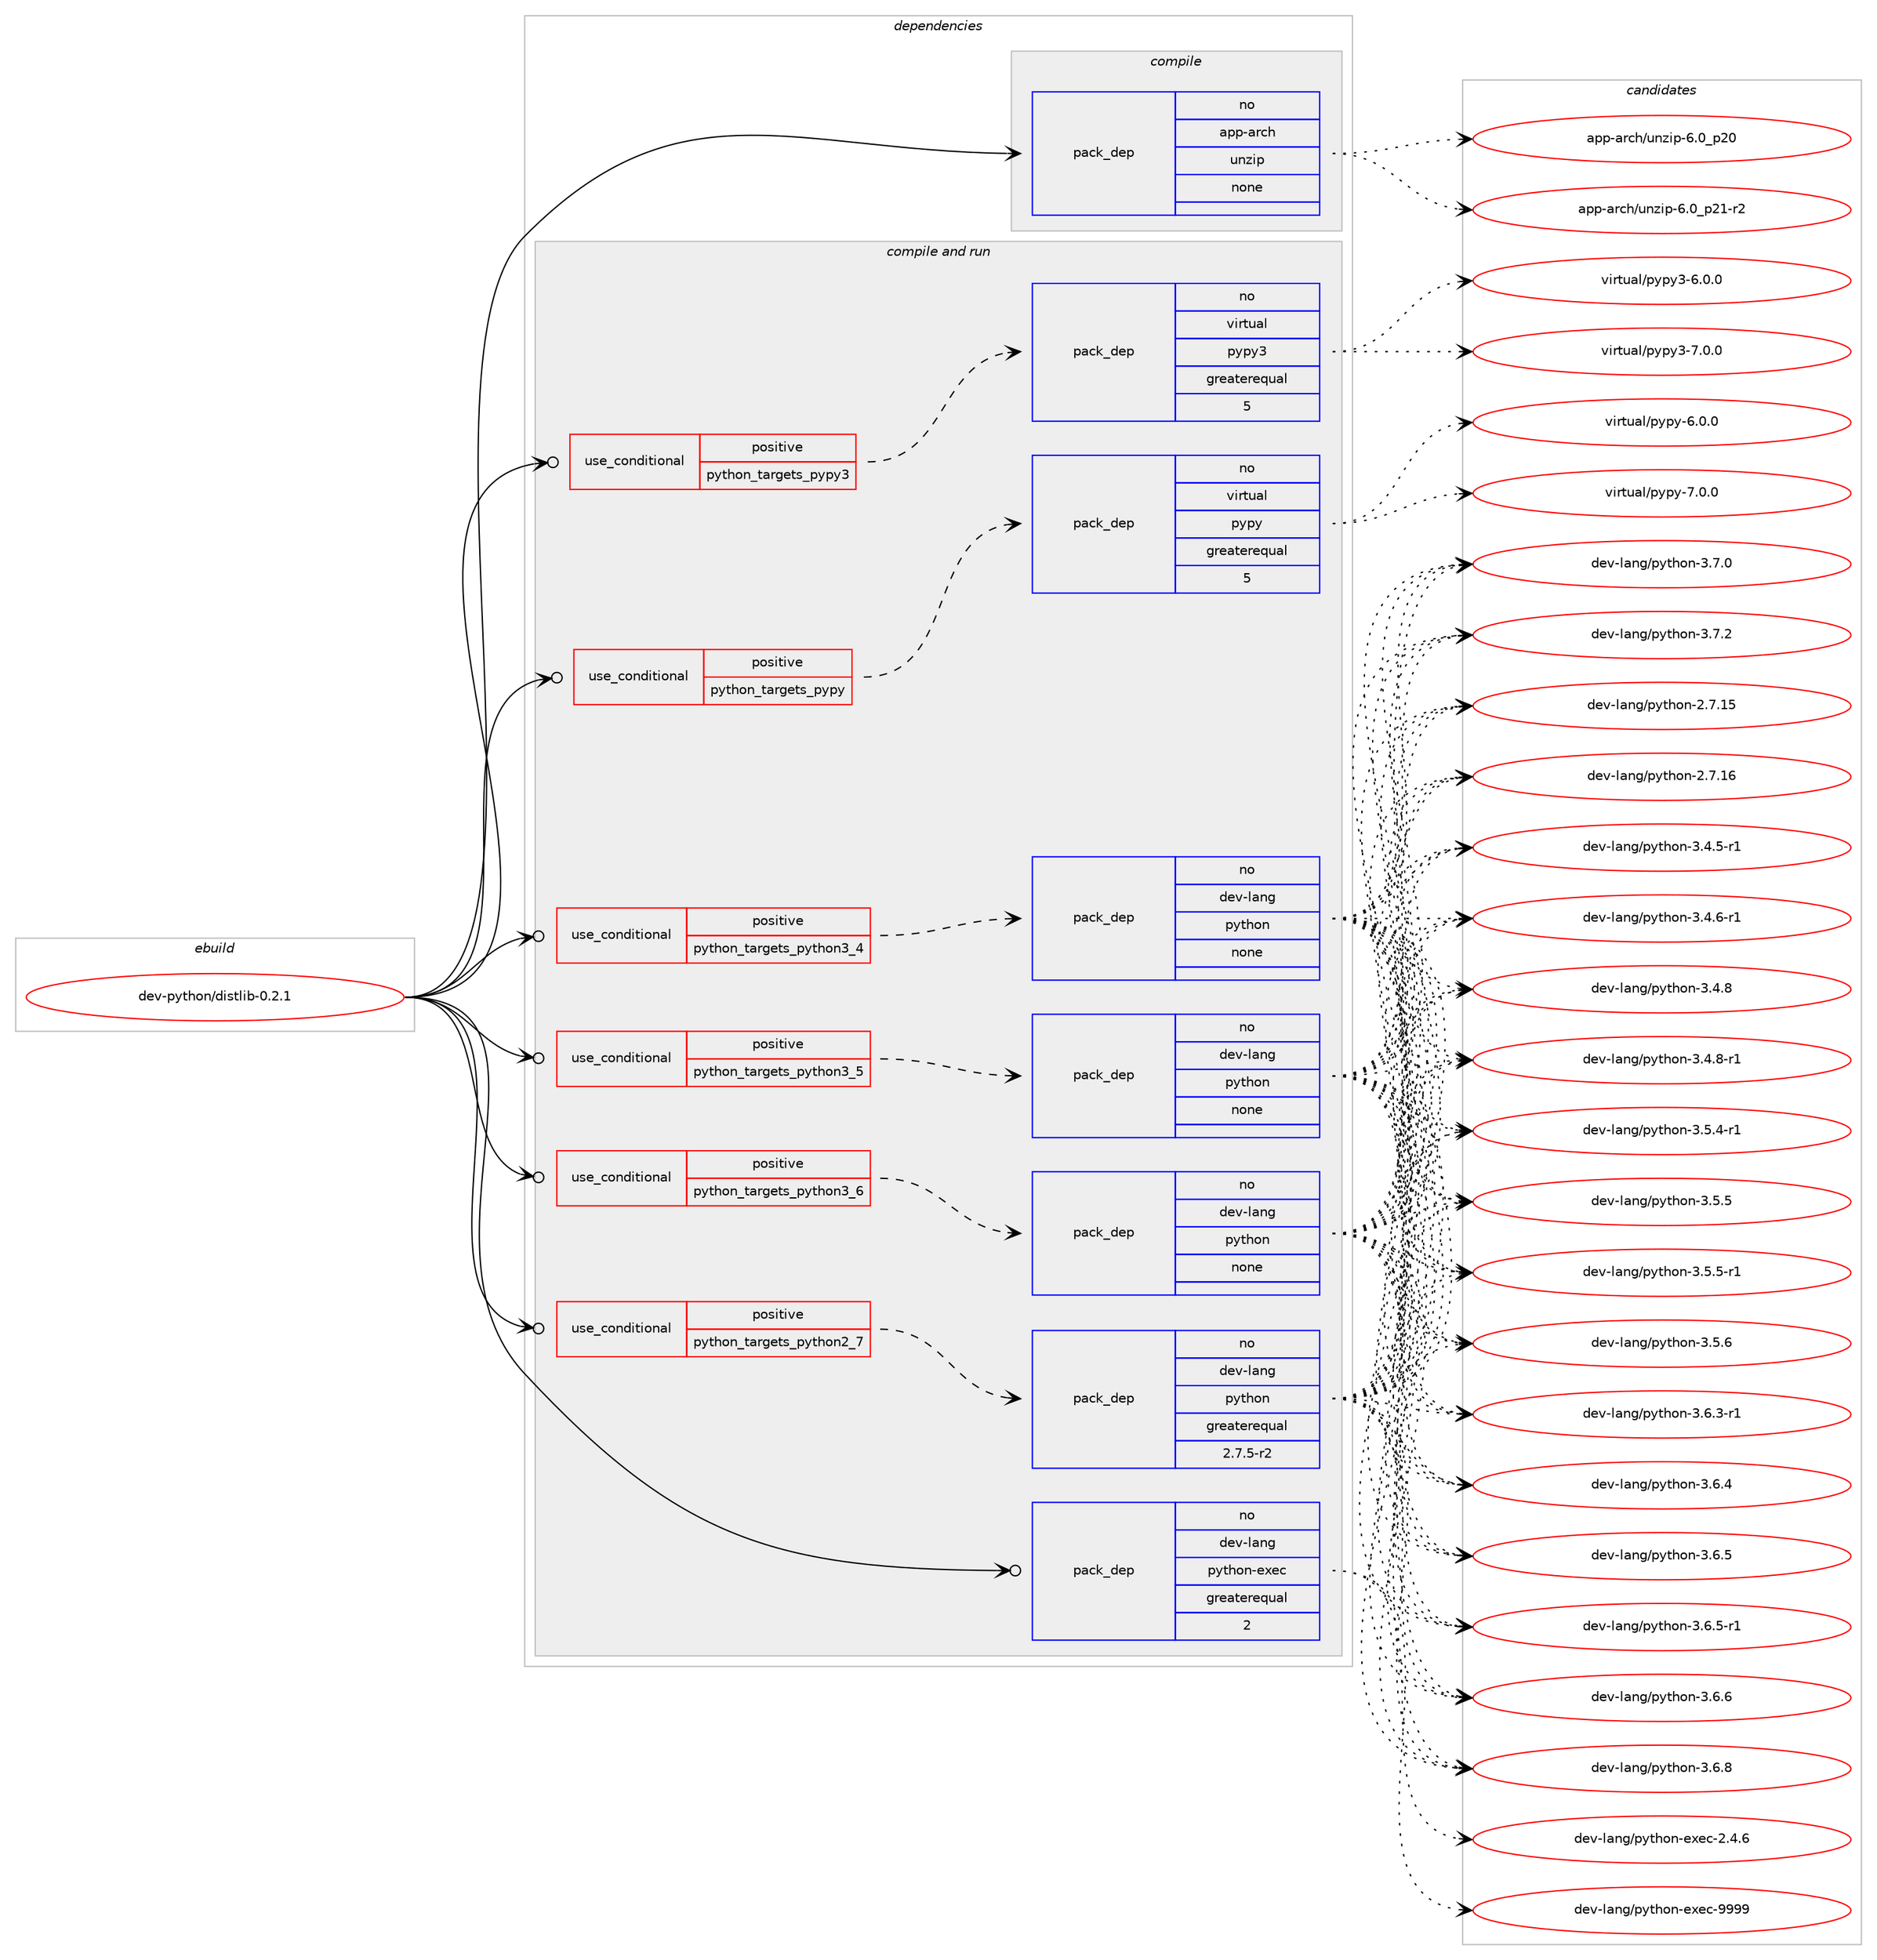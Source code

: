 digraph prolog {

# *************
# Graph options
# *************

newrank=true;
concentrate=true;
compound=true;
graph [rankdir=LR,fontname=Helvetica,fontsize=10,ranksep=1.5];#, ranksep=2.5, nodesep=0.2];
edge  [arrowhead=vee];
node  [fontname=Helvetica,fontsize=10];

# **********
# The ebuild
# **********

subgraph cluster_leftcol {
color=gray;
rank=same;
label=<<i>ebuild</i>>;
id [label="dev-python/distlib-0.2.1", color=red, width=4, href="../dev-python/distlib-0.2.1.svg"];
}

# ****************
# The dependencies
# ****************

subgraph cluster_midcol {
color=gray;
label=<<i>dependencies</i>>;
subgraph cluster_compile {
fillcolor="#eeeeee";
style=filled;
label=<<i>compile</i>>;
subgraph pack1009388 {
dependency1405906 [label=<<TABLE BORDER="0" CELLBORDER="1" CELLSPACING="0" CELLPADDING="4" WIDTH="220"><TR><TD ROWSPAN="6" CELLPADDING="30">pack_dep</TD></TR><TR><TD WIDTH="110">no</TD></TR><TR><TD>app-arch</TD></TR><TR><TD>unzip</TD></TR><TR><TD>none</TD></TR><TR><TD></TD></TR></TABLE>>, shape=none, color=blue];
}
id:e -> dependency1405906:w [weight=20,style="solid",arrowhead="vee"];
}
subgraph cluster_compileandrun {
fillcolor="#eeeeee";
style=filled;
label=<<i>compile and run</i>>;
subgraph cond373262 {
dependency1405907 [label=<<TABLE BORDER="0" CELLBORDER="1" CELLSPACING="0" CELLPADDING="4"><TR><TD ROWSPAN="3" CELLPADDING="10">use_conditional</TD></TR><TR><TD>positive</TD></TR><TR><TD>python_targets_pypy</TD></TR></TABLE>>, shape=none, color=red];
subgraph pack1009389 {
dependency1405908 [label=<<TABLE BORDER="0" CELLBORDER="1" CELLSPACING="0" CELLPADDING="4" WIDTH="220"><TR><TD ROWSPAN="6" CELLPADDING="30">pack_dep</TD></TR><TR><TD WIDTH="110">no</TD></TR><TR><TD>virtual</TD></TR><TR><TD>pypy</TD></TR><TR><TD>greaterequal</TD></TR><TR><TD>5</TD></TR></TABLE>>, shape=none, color=blue];
}
dependency1405907:e -> dependency1405908:w [weight=20,style="dashed",arrowhead="vee"];
}
id:e -> dependency1405907:w [weight=20,style="solid",arrowhead="odotvee"];
subgraph cond373263 {
dependency1405909 [label=<<TABLE BORDER="0" CELLBORDER="1" CELLSPACING="0" CELLPADDING="4"><TR><TD ROWSPAN="3" CELLPADDING="10">use_conditional</TD></TR><TR><TD>positive</TD></TR><TR><TD>python_targets_pypy3</TD></TR></TABLE>>, shape=none, color=red];
subgraph pack1009390 {
dependency1405910 [label=<<TABLE BORDER="0" CELLBORDER="1" CELLSPACING="0" CELLPADDING="4" WIDTH="220"><TR><TD ROWSPAN="6" CELLPADDING="30">pack_dep</TD></TR><TR><TD WIDTH="110">no</TD></TR><TR><TD>virtual</TD></TR><TR><TD>pypy3</TD></TR><TR><TD>greaterequal</TD></TR><TR><TD>5</TD></TR></TABLE>>, shape=none, color=blue];
}
dependency1405909:e -> dependency1405910:w [weight=20,style="dashed",arrowhead="vee"];
}
id:e -> dependency1405909:w [weight=20,style="solid",arrowhead="odotvee"];
subgraph cond373264 {
dependency1405911 [label=<<TABLE BORDER="0" CELLBORDER="1" CELLSPACING="0" CELLPADDING="4"><TR><TD ROWSPAN="3" CELLPADDING="10">use_conditional</TD></TR><TR><TD>positive</TD></TR><TR><TD>python_targets_python2_7</TD></TR></TABLE>>, shape=none, color=red];
subgraph pack1009391 {
dependency1405912 [label=<<TABLE BORDER="0" CELLBORDER="1" CELLSPACING="0" CELLPADDING="4" WIDTH="220"><TR><TD ROWSPAN="6" CELLPADDING="30">pack_dep</TD></TR><TR><TD WIDTH="110">no</TD></TR><TR><TD>dev-lang</TD></TR><TR><TD>python</TD></TR><TR><TD>greaterequal</TD></TR><TR><TD>2.7.5-r2</TD></TR></TABLE>>, shape=none, color=blue];
}
dependency1405911:e -> dependency1405912:w [weight=20,style="dashed",arrowhead="vee"];
}
id:e -> dependency1405911:w [weight=20,style="solid",arrowhead="odotvee"];
subgraph cond373265 {
dependency1405913 [label=<<TABLE BORDER="0" CELLBORDER="1" CELLSPACING="0" CELLPADDING="4"><TR><TD ROWSPAN="3" CELLPADDING="10">use_conditional</TD></TR><TR><TD>positive</TD></TR><TR><TD>python_targets_python3_4</TD></TR></TABLE>>, shape=none, color=red];
subgraph pack1009392 {
dependency1405914 [label=<<TABLE BORDER="0" CELLBORDER="1" CELLSPACING="0" CELLPADDING="4" WIDTH="220"><TR><TD ROWSPAN="6" CELLPADDING="30">pack_dep</TD></TR><TR><TD WIDTH="110">no</TD></TR><TR><TD>dev-lang</TD></TR><TR><TD>python</TD></TR><TR><TD>none</TD></TR><TR><TD></TD></TR></TABLE>>, shape=none, color=blue];
}
dependency1405913:e -> dependency1405914:w [weight=20,style="dashed",arrowhead="vee"];
}
id:e -> dependency1405913:w [weight=20,style="solid",arrowhead="odotvee"];
subgraph cond373266 {
dependency1405915 [label=<<TABLE BORDER="0" CELLBORDER="1" CELLSPACING="0" CELLPADDING="4"><TR><TD ROWSPAN="3" CELLPADDING="10">use_conditional</TD></TR><TR><TD>positive</TD></TR><TR><TD>python_targets_python3_5</TD></TR></TABLE>>, shape=none, color=red];
subgraph pack1009393 {
dependency1405916 [label=<<TABLE BORDER="0" CELLBORDER="1" CELLSPACING="0" CELLPADDING="4" WIDTH="220"><TR><TD ROWSPAN="6" CELLPADDING="30">pack_dep</TD></TR><TR><TD WIDTH="110">no</TD></TR><TR><TD>dev-lang</TD></TR><TR><TD>python</TD></TR><TR><TD>none</TD></TR><TR><TD></TD></TR></TABLE>>, shape=none, color=blue];
}
dependency1405915:e -> dependency1405916:w [weight=20,style="dashed",arrowhead="vee"];
}
id:e -> dependency1405915:w [weight=20,style="solid",arrowhead="odotvee"];
subgraph cond373267 {
dependency1405917 [label=<<TABLE BORDER="0" CELLBORDER="1" CELLSPACING="0" CELLPADDING="4"><TR><TD ROWSPAN="3" CELLPADDING="10">use_conditional</TD></TR><TR><TD>positive</TD></TR><TR><TD>python_targets_python3_6</TD></TR></TABLE>>, shape=none, color=red];
subgraph pack1009394 {
dependency1405918 [label=<<TABLE BORDER="0" CELLBORDER="1" CELLSPACING="0" CELLPADDING="4" WIDTH="220"><TR><TD ROWSPAN="6" CELLPADDING="30">pack_dep</TD></TR><TR><TD WIDTH="110">no</TD></TR><TR><TD>dev-lang</TD></TR><TR><TD>python</TD></TR><TR><TD>none</TD></TR><TR><TD></TD></TR></TABLE>>, shape=none, color=blue];
}
dependency1405917:e -> dependency1405918:w [weight=20,style="dashed",arrowhead="vee"];
}
id:e -> dependency1405917:w [weight=20,style="solid",arrowhead="odotvee"];
subgraph pack1009395 {
dependency1405919 [label=<<TABLE BORDER="0" CELLBORDER="1" CELLSPACING="0" CELLPADDING="4" WIDTH="220"><TR><TD ROWSPAN="6" CELLPADDING="30">pack_dep</TD></TR><TR><TD WIDTH="110">no</TD></TR><TR><TD>dev-lang</TD></TR><TR><TD>python-exec</TD></TR><TR><TD>greaterequal</TD></TR><TR><TD>2</TD></TR></TABLE>>, shape=none, color=blue];
}
id:e -> dependency1405919:w [weight=20,style="solid",arrowhead="odotvee"];
}
subgraph cluster_run {
fillcolor="#eeeeee";
style=filled;
label=<<i>run</i>>;
}
}

# **************
# The candidates
# **************

subgraph cluster_choices {
rank=same;
color=gray;
label=<<i>candidates</i>>;

subgraph choice1009388 {
color=black;
nodesep=1;
choice971121124597114991044711711012210511245544648951125048 [label="app-arch/unzip-6.0_p20", color=red, width=4,href="../app-arch/unzip-6.0_p20.svg"];
choice9711211245971149910447117110122105112455446489511250494511450 [label="app-arch/unzip-6.0_p21-r2", color=red, width=4,href="../app-arch/unzip-6.0_p21-r2.svg"];
dependency1405906:e -> choice971121124597114991044711711012210511245544648951125048:w [style=dotted,weight="100"];
dependency1405906:e -> choice9711211245971149910447117110122105112455446489511250494511450:w [style=dotted,weight="100"];
}
subgraph choice1009389 {
color=black;
nodesep=1;
choice1181051141161179710847112121112121455446484648 [label="virtual/pypy-6.0.0", color=red, width=4,href="../virtual/pypy-6.0.0.svg"];
choice1181051141161179710847112121112121455546484648 [label="virtual/pypy-7.0.0", color=red, width=4,href="../virtual/pypy-7.0.0.svg"];
dependency1405908:e -> choice1181051141161179710847112121112121455446484648:w [style=dotted,weight="100"];
dependency1405908:e -> choice1181051141161179710847112121112121455546484648:w [style=dotted,weight="100"];
}
subgraph choice1009390 {
color=black;
nodesep=1;
choice118105114116117971084711212111212151455446484648 [label="virtual/pypy3-6.0.0", color=red, width=4,href="../virtual/pypy3-6.0.0.svg"];
choice118105114116117971084711212111212151455546484648 [label="virtual/pypy3-7.0.0", color=red, width=4,href="../virtual/pypy3-7.0.0.svg"];
dependency1405910:e -> choice118105114116117971084711212111212151455446484648:w [style=dotted,weight="100"];
dependency1405910:e -> choice118105114116117971084711212111212151455546484648:w [style=dotted,weight="100"];
}
subgraph choice1009391 {
color=black;
nodesep=1;
choice10010111845108971101034711212111610411111045504655464953 [label="dev-lang/python-2.7.15", color=red, width=4,href="../dev-lang/python-2.7.15.svg"];
choice10010111845108971101034711212111610411111045504655464954 [label="dev-lang/python-2.7.16", color=red, width=4,href="../dev-lang/python-2.7.16.svg"];
choice1001011184510897110103471121211161041111104551465246534511449 [label="dev-lang/python-3.4.5-r1", color=red, width=4,href="../dev-lang/python-3.4.5-r1.svg"];
choice1001011184510897110103471121211161041111104551465246544511449 [label="dev-lang/python-3.4.6-r1", color=red, width=4,href="../dev-lang/python-3.4.6-r1.svg"];
choice100101118451089711010347112121116104111110455146524656 [label="dev-lang/python-3.4.8", color=red, width=4,href="../dev-lang/python-3.4.8.svg"];
choice1001011184510897110103471121211161041111104551465246564511449 [label="dev-lang/python-3.4.8-r1", color=red, width=4,href="../dev-lang/python-3.4.8-r1.svg"];
choice1001011184510897110103471121211161041111104551465346524511449 [label="dev-lang/python-3.5.4-r1", color=red, width=4,href="../dev-lang/python-3.5.4-r1.svg"];
choice100101118451089711010347112121116104111110455146534653 [label="dev-lang/python-3.5.5", color=red, width=4,href="../dev-lang/python-3.5.5.svg"];
choice1001011184510897110103471121211161041111104551465346534511449 [label="dev-lang/python-3.5.5-r1", color=red, width=4,href="../dev-lang/python-3.5.5-r1.svg"];
choice100101118451089711010347112121116104111110455146534654 [label="dev-lang/python-3.5.6", color=red, width=4,href="../dev-lang/python-3.5.6.svg"];
choice1001011184510897110103471121211161041111104551465446514511449 [label="dev-lang/python-3.6.3-r1", color=red, width=4,href="../dev-lang/python-3.6.3-r1.svg"];
choice100101118451089711010347112121116104111110455146544652 [label="dev-lang/python-3.6.4", color=red, width=4,href="../dev-lang/python-3.6.4.svg"];
choice100101118451089711010347112121116104111110455146544653 [label="dev-lang/python-3.6.5", color=red, width=4,href="../dev-lang/python-3.6.5.svg"];
choice1001011184510897110103471121211161041111104551465446534511449 [label="dev-lang/python-3.6.5-r1", color=red, width=4,href="../dev-lang/python-3.6.5-r1.svg"];
choice100101118451089711010347112121116104111110455146544654 [label="dev-lang/python-3.6.6", color=red, width=4,href="../dev-lang/python-3.6.6.svg"];
choice100101118451089711010347112121116104111110455146544656 [label="dev-lang/python-3.6.8", color=red, width=4,href="../dev-lang/python-3.6.8.svg"];
choice100101118451089711010347112121116104111110455146554648 [label="dev-lang/python-3.7.0", color=red, width=4,href="../dev-lang/python-3.7.0.svg"];
choice100101118451089711010347112121116104111110455146554650 [label="dev-lang/python-3.7.2", color=red, width=4,href="../dev-lang/python-3.7.2.svg"];
dependency1405912:e -> choice10010111845108971101034711212111610411111045504655464953:w [style=dotted,weight="100"];
dependency1405912:e -> choice10010111845108971101034711212111610411111045504655464954:w [style=dotted,weight="100"];
dependency1405912:e -> choice1001011184510897110103471121211161041111104551465246534511449:w [style=dotted,weight="100"];
dependency1405912:e -> choice1001011184510897110103471121211161041111104551465246544511449:w [style=dotted,weight="100"];
dependency1405912:e -> choice100101118451089711010347112121116104111110455146524656:w [style=dotted,weight="100"];
dependency1405912:e -> choice1001011184510897110103471121211161041111104551465246564511449:w [style=dotted,weight="100"];
dependency1405912:e -> choice1001011184510897110103471121211161041111104551465346524511449:w [style=dotted,weight="100"];
dependency1405912:e -> choice100101118451089711010347112121116104111110455146534653:w [style=dotted,weight="100"];
dependency1405912:e -> choice1001011184510897110103471121211161041111104551465346534511449:w [style=dotted,weight="100"];
dependency1405912:e -> choice100101118451089711010347112121116104111110455146534654:w [style=dotted,weight="100"];
dependency1405912:e -> choice1001011184510897110103471121211161041111104551465446514511449:w [style=dotted,weight="100"];
dependency1405912:e -> choice100101118451089711010347112121116104111110455146544652:w [style=dotted,weight="100"];
dependency1405912:e -> choice100101118451089711010347112121116104111110455146544653:w [style=dotted,weight="100"];
dependency1405912:e -> choice1001011184510897110103471121211161041111104551465446534511449:w [style=dotted,weight="100"];
dependency1405912:e -> choice100101118451089711010347112121116104111110455146544654:w [style=dotted,weight="100"];
dependency1405912:e -> choice100101118451089711010347112121116104111110455146544656:w [style=dotted,weight="100"];
dependency1405912:e -> choice100101118451089711010347112121116104111110455146554648:w [style=dotted,weight="100"];
dependency1405912:e -> choice100101118451089711010347112121116104111110455146554650:w [style=dotted,weight="100"];
}
subgraph choice1009392 {
color=black;
nodesep=1;
choice10010111845108971101034711212111610411111045504655464953 [label="dev-lang/python-2.7.15", color=red, width=4,href="../dev-lang/python-2.7.15.svg"];
choice10010111845108971101034711212111610411111045504655464954 [label="dev-lang/python-2.7.16", color=red, width=4,href="../dev-lang/python-2.7.16.svg"];
choice1001011184510897110103471121211161041111104551465246534511449 [label="dev-lang/python-3.4.5-r1", color=red, width=4,href="../dev-lang/python-3.4.5-r1.svg"];
choice1001011184510897110103471121211161041111104551465246544511449 [label="dev-lang/python-3.4.6-r1", color=red, width=4,href="../dev-lang/python-3.4.6-r1.svg"];
choice100101118451089711010347112121116104111110455146524656 [label="dev-lang/python-3.4.8", color=red, width=4,href="../dev-lang/python-3.4.8.svg"];
choice1001011184510897110103471121211161041111104551465246564511449 [label="dev-lang/python-3.4.8-r1", color=red, width=4,href="../dev-lang/python-3.4.8-r1.svg"];
choice1001011184510897110103471121211161041111104551465346524511449 [label="dev-lang/python-3.5.4-r1", color=red, width=4,href="../dev-lang/python-3.5.4-r1.svg"];
choice100101118451089711010347112121116104111110455146534653 [label="dev-lang/python-3.5.5", color=red, width=4,href="../dev-lang/python-3.5.5.svg"];
choice1001011184510897110103471121211161041111104551465346534511449 [label="dev-lang/python-3.5.5-r1", color=red, width=4,href="../dev-lang/python-3.5.5-r1.svg"];
choice100101118451089711010347112121116104111110455146534654 [label="dev-lang/python-3.5.6", color=red, width=4,href="../dev-lang/python-3.5.6.svg"];
choice1001011184510897110103471121211161041111104551465446514511449 [label="dev-lang/python-3.6.3-r1", color=red, width=4,href="../dev-lang/python-3.6.3-r1.svg"];
choice100101118451089711010347112121116104111110455146544652 [label="dev-lang/python-3.6.4", color=red, width=4,href="../dev-lang/python-3.6.4.svg"];
choice100101118451089711010347112121116104111110455146544653 [label="dev-lang/python-3.6.5", color=red, width=4,href="../dev-lang/python-3.6.5.svg"];
choice1001011184510897110103471121211161041111104551465446534511449 [label="dev-lang/python-3.6.5-r1", color=red, width=4,href="../dev-lang/python-3.6.5-r1.svg"];
choice100101118451089711010347112121116104111110455146544654 [label="dev-lang/python-3.6.6", color=red, width=4,href="../dev-lang/python-3.6.6.svg"];
choice100101118451089711010347112121116104111110455146544656 [label="dev-lang/python-3.6.8", color=red, width=4,href="../dev-lang/python-3.6.8.svg"];
choice100101118451089711010347112121116104111110455146554648 [label="dev-lang/python-3.7.0", color=red, width=4,href="../dev-lang/python-3.7.0.svg"];
choice100101118451089711010347112121116104111110455146554650 [label="dev-lang/python-3.7.2", color=red, width=4,href="../dev-lang/python-3.7.2.svg"];
dependency1405914:e -> choice10010111845108971101034711212111610411111045504655464953:w [style=dotted,weight="100"];
dependency1405914:e -> choice10010111845108971101034711212111610411111045504655464954:w [style=dotted,weight="100"];
dependency1405914:e -> choice1001011184510897110103471121211161041111104551465246534511449:w [style=dotted,weight="100"];
dependency1405914:e -> choice1001011184510897110103471121211161041111104551465246544511449:w [style=dotted,weight="100"];
dependency1405914:e -> choice100101118451089711010347112121116104111110455146524656:w [style=dotted,weight="100"];
dependency1405914:e -> choice1001011184510897110103471121211161041111104551465246564511449:w [style=dotted,weight="100"];
dependency1405914:e -> choice1001011184510897110103471121211161041111104551465346524511449:w [style=dotted,weight="100"];
dependency1405914:e -> choice100101118451089711010347112121116104111110455146534653:w [style=dotted,weight="100"];
dependency1405914:e -> choice1001011184510897110103471121211161041111104551465346534511449:w [style=dotted,weight="100"];
dependency1405914:e -> choice100101118451089711010347112121116104111110455146534654:w [style=dotted,weight="100"];
dependency1405914:e -> choice1001011184510897110103471121211161041111104551465446514511449:w [style=dotted,weight="100"];
dependency1405914:e -> choice100101118451089711010347112121116104111110455146544652:w [style=dotted,weight="100"];
dependency1405914:e -> choice100101118451089711010347112121116104111110455146544653:w [style=dotted,weight="100"];
dependency1405914:e -> choice1001011184510897110103471121211161041111104551465446534511449:w [style=dotted,weight="100"];
dependency1405914:e -> choice100101118451089711010347112121116104111110455146544654:w [style=dotted,weight="100"];
dependency1405914:e -> choice100101118451089711010347112121116104111110455146544656:w [style=dotted,weight="100"];
dependency1405914:e -> choice100101118451089711010347112121116104111110455146554648:w [style=dotted,weight="100"];
dependency1405914:e -> choice100101118451089711010347112121116104111110455146554650:w [style=dotted,weight="100"];
}
subgraph choice1009393 {
color=black;
nodesep=1;
choice10010111845108971101034711212111610411111045504655464953 [label="dev-lang/python-2.7.15", color=red, width=4,href="../dev-lang/python-2.7.15.svg"];
choice10010111845108971101034711212111610411111045504655464954 [label="dev-lang/python-2.7.16", color=red, width=4,href="../dev-lang/python-2.7.16.svg"];
choice1001011184510897110103471121211161041111104551465246534511449 [label="dev-lang/python-3.4.5-r1", color=red, width=4,href="../dev-lang/python-3.4.5-r1.svg"];
choice1001011184510897110103471121211161041111104551465246544511449 [label="dev-lang/python-3.4.6-r1", color=red, width=4,href="../dev-lang/python-3.4.6-r1.svg"];
choice100101118451089711010347112121116104111110455146524656 [label="dev-lang/python-3.4.8", color=red, width=4,href="../dev-lang/python-3.4.8.svg"];
choice1001011184510897110103471121211161041111104551465246564511449 [label="dev-lang/python-3.4.8-r1", color=red, width=4,href="../dev-lang/python-3.4.8-r1.svg"];
choice1001011184510897110103471121211161041111104551465346524511449 [label="dev-lang/python-3.5.4-r1", color=red, width=4,href="../dev-lang/python-3.5.4-r1.svg"];
choice100101118451089711010347112121116104111110455146534653 [label="dev-lang/python-3.5.5", color=red, width=4,href="../dev-lang/python-3.5.5.svg"];
choice1001011184510897110103471121211161041111104551465346534511449 [label="dev-lang/python-3.5.5-r1", color=red, width=4,href="../dev-lang/python-3.5.5-r1.svg"];
choice100101118451089711010347112121116104111110455146534654 [label="dev-lang/python-3.5.6", color=red, width=4,href="../dev-lang/python-3.5.6.svg"];
choice1001011184510897110103471121211161041111104551465446514511449 [label="dev-lang/python-3.6.3-r1", color=red, width=4,href="../dev-lang/python-3.6.3-r1.svg"];
choice100101118451089711010347112121116104111110455146544652 [label="dev-lang/python-3.6.4", color=red, width=4,href="../dev-lang/python-3.6.4.svg"];
choice100101118451089711010347112121116104111110455146544653 [label="dev-lang/python-3.6.5", color=red, width=4,href="../dev-lang/python-3.6.5.svg"];
choice1001011184510897110103471121211161041111104551465446534511449 [label="dev-lang/python-3.6.5-r1", color=red, width=4,href="../dev-lang/python-3.6.5-r1.svg"];
choice100101118451089711010347112121116104111110455146544654 [label="dev-lang/python-3.6.6", color=red, width=4,href="../dev-lang/python-3.6.6.svg"];
choice100101118451089711010347112121116104111110455146544656 [label="dev-lang/python-3.6.8", color=red, width=4,href="../dev-lang/python-3.6.8.svg"];
choice100101118451089711010347112121116104111110455146554648 [label="dev-lang/python-3.7.0", color=red, width=4,href="../dev-lang/python-3.7.0.svg"];
choice100101118451089711010347112121116104111110455146554650 [label="dev-lang/python-3.7.2", color=red, width=4,href="../dev-lang/python-3.7.2.svg"];
dependency1405916:e -> choice10010111845108971101034711212111610411111045504655464953:w [style=dotted,weight="100"];
dependency1405916:e -> choice10010111845108971101034711212111610411111045504655464954:w [style=dotted,weight="100"];
dependency1405916:e -> choice1001011184510897110103471121211161041111104551465246534511449:w [style=dotted,weight="100"];
dependency1405916:e -> choice1001011184510897110103471121211161041111104551465246544511449:w [style=dotted,weight="100"];
dependency1405916:e -> choice100101118451089711010347112121116104111110455146524656:w [style=dotted,weight="100"];
dependency1405916:e -> choice1001011184510897110103471121211161041111104551465246564511449:w [style=dotted,weight="100"];
dependency1405916:e -> choice1001011184510897110103471121211161041111104551465346524511449:w [style=dotted,weight="100"];
dependency1405916:e -> choice100101118451089711010347112121116104111110455146534653:w [style=dotted,weight="100"];
dependency1405916:e -> choice1001011184510897110103471121211161041111104551465346534511449:w [style=dotted,weight="100"];
dependency1405916:e -> choice100101118451089711010347112121116104111110455146534654:w [style=dotted,weight="100"];
dependency1405916:e -> choice1001011184510897110103471121211161041111104551465446514511449:w [style=dotted,weight="100"];
dependency1405916:e -> choice100101118451089711010347112121116104111110455146544652:w [style=dotted,weight="100"];
dependency1405916:e -> choice100101118451089711010347112121116104111110455146544653:w [style=dotted,weight="100"];
dependency1405916:e -> choice1001011184510897110103471121211161041111104551465446534511449:w [style=dotted,weight="100"];
dependency1405916:e -> choice100101118451089711010347112121116104111110455146544654:w [style=dotted,weight="100"];
dependency1405916:e -> choice100101118451089711010347112121116104111110455146544656:w [style=dotted,weight="100"];
dependency1405916:e -> choice100101118451089711010347112121116104111110455146554648:w [style=dotted,weight="100"];
dependency1405916:e -> choice100101118451089711010347112121116104111110455146554650:w [style=dotted,weight="100"];
}
subgraph choice1009394 {
color=black;
nodesep=1;
choice10010111845108971101034711212111610411111045504655464953 [label="dev-lang/python-2.7.15", color=red, width=4,href="../dev-lang/python-2.7.15.svg"];
choice10010111845108971101034711212111610411111045504655464954 [label="dev-lang/python-2.7.16", color=red, width=4,href="../dev-lang/python-2.7.16.svg"];
choice1001011184510897110103471121211161041111104551465246534511449 [label="dev-lang/python-3.4.5-r1", color=red, width=4,href="../dev-lang/python-3.4.5-r1.svg"];
choice1001011184510897110103471121211161041111104551465246544511449 [label="dev-lang/python-3.4.6-r1", color=red, width=4,href="../dev-lang/python-3.4.6-r1.svg"];
choice100101118451089711010347112121116104111110455146524656 [label="dev-lang/python-3.4.8", color=red, width=4,href="../dev-lang/python-3.4.8.svg"];
choice1001011184510897110103471121211161041111104551465246564511449 [label="dev-lang/python-3.4.8-r1", color=red, width=4,href="../dev-lang/python-3.4.8-r1.svg"];
choice1001011184510897110103471121211161041111104551465346524511449 [label="dev-lang/python-3.5.4-r1", color=red, width=4,href="../dev-lang/python-3.5.4-r1.svg"];
choice100101118451089711010347112121116104111110455146534653 [label="dev-lang/python-3.5.5", color=red, width=4,href="../dev-lang/python-3.5.5.svg"];
choice1001011184510897110103471121211161041111104551465346534511449 [label="dev-lang/python-3.5.5-r1", color=red, width=4,href="../dev-lang/python-3.5.5-r1.svg"];
choice100101118451089711010347112121116104111110455146534654 [label="dev-lang/python-3.5.6", color=red, width=4,href="../dev-lang/python-3.5.6.svg"];
choice1001011184510897110103471121211161041111104551465446514511449 [label="dev-lang/python-3.6.3-r1", color=red, width=4,href="../dev-lang/python-3.6.3-r1.svg"];
choice100101118451089711010347112121116104111110455146544652 [label="dev-lang/python-3.6.4", color=red, width=4,href="../dev-lang/python-3.6.4.svg"];
choice100101118451089711010347112121116104111110455146544653 [label="dev-lang/python-3.6.5", color=red, width=4,href="../dev-lang/python-3.6.5.svg"];
choice1001011184510897110103471121211161041111104551465446534511449 [label="dev-lang/python-3.6.5-r1", color=red, width=4,href="../dev-lang/python-3.6.5-r1.svg"];
choice100101118451089711010347112121116104111110455146544654 [label="dev-lang/python-3.6.6", color=red, width=4,href="../dev-lang/python-3.6.6.svg"];
choice100101118451089711010347112121116104111110455146544656 [label="dev-lang/python-3.6.8", color=red, width=4,href="../dev-lang/python-3.6.8.svg"];
choice100101118451089711010347112121116104111110455146554648 [label="dev-lang/python-3.7.0", color=red, width=4,href="../dev-lang/python-3.7.0.svg"];
choice100101118451089711010347112121116104111110455146554650 [label="dev-lang/python-3.7.2", color=red, width=4,href="../dev-lang/python-3.7.2.svg"];
dependency1405918:e -> choice10010111845108971101034711212111610411111045504655464953:w [style=dotted,weight="100"];
dependency1405918:e -> choice10010111845108971101034711212111610411111045504655464954:w [style=dotted,weight="100"];
dependency1405918:e -> choice1001011184510897110103471121211161041111104551465246534511449:w [style=dotted,weight="100"];
dependency1405918:e -> choice1001011184510897110103471121211161041111104551465246544511449:w [style=dotted,weight="100"];
dependency1405918:e -> choice100101118451089711010347112121116104111110455146524656:w [style=dotted,weight="100"];
dependency1405918:e -> choice1001011184510897110103471121211161041111104551465246564511449:w [style=dotted,weight="100"];
dependency1405918:e -> choice1001011184510897110103471121211161041111104551465346524511449:w [style=dotted,weight="100"];
dependency1405918:e -> choice100101118451089711010347112121116104111110455146534653:w [style=dotted,weight="100"];
dependency1405918:e -> choice1001011184510897110103471121211161041111104551465346534511449:w [style=dotted,weight="100"];
dependency1405918:e -> choice100101118451089711010347112121116104111110455146534654:w [style=dotted,weight="100"];
dependency1405918:e -> choice1001011184510897110103471121211161041111104551465446514511449:w [style=dotted,weight="100"];
dependency1405918:e -> choice100101118451089711010347112121116104111110455146544652:w [style=dotted,weight="100"];
dependency1405918:e -> choice100101118451089711010347112121116104111110455146544653:w [style=dotted,weight="100"];
dependency1405918:e -> choice1001011184510897110103471121211161041111104551465446534511449:w [style=dotted,weight="100"];
dependency1405918:e -> choice100101118451089711010347112121116104111110455146544654:w [style=dotted,weight="100"];
dependency1405918:e -> choice100101118451089711010347112121116104111110455146544656:w [style=dotted,weight="100"];
dependency1405918:e -> choice100101118451089711010347112121116104111110455146554648:w [style=dotted,weight="100"];
dependency1405918:e -> choice100101118451089711010347112121116104111110455146554650:w [style=dotted,weight="100"];
}
subgraph choice1009395 {
color=black;
nodesep=1;
choice1001011184510897110103471121211161041111104510112010199455046524654 [label="dev-lang/python-exec-2.4.6", color=red, width=4,href="../dev-lang/python-exec-2.4.6.svg"];
choice10010111845108971101034711212111610411111045101120101994557575757 [label="dev-lang/python-exec-9999", color=red, width=4,href="../dev-lang/python-exec-9999.svg"];
dependency1405919:e -> choice1001011184510897110103471121211161041111104510112010199455046524654:w [style=dotted,weight="100"];
dependency1405919:e -> choice10010111845108971101034711212111610411111045101120101994557575757:w [style=dotted,weight="100"];
}
}

}

